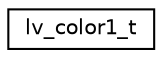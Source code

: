 digraph "Graphical Class Hierarchy"
{
 // LATEX_PDF_SIZE
  edge [fontname="Helvetica",fontsize="10",labelfontname="Helvetica",labelfontsize="10"];
  node [fontname="Helvetica",fontsize="10",shape=record];
  rankdir="LR";
  Node0 [label="lv_color1_t",height=0.2,width=0.4,color="black", fillcolor="white", style="filled",URL="$unionlv__color1__t.html",tooltip=" "];
}
